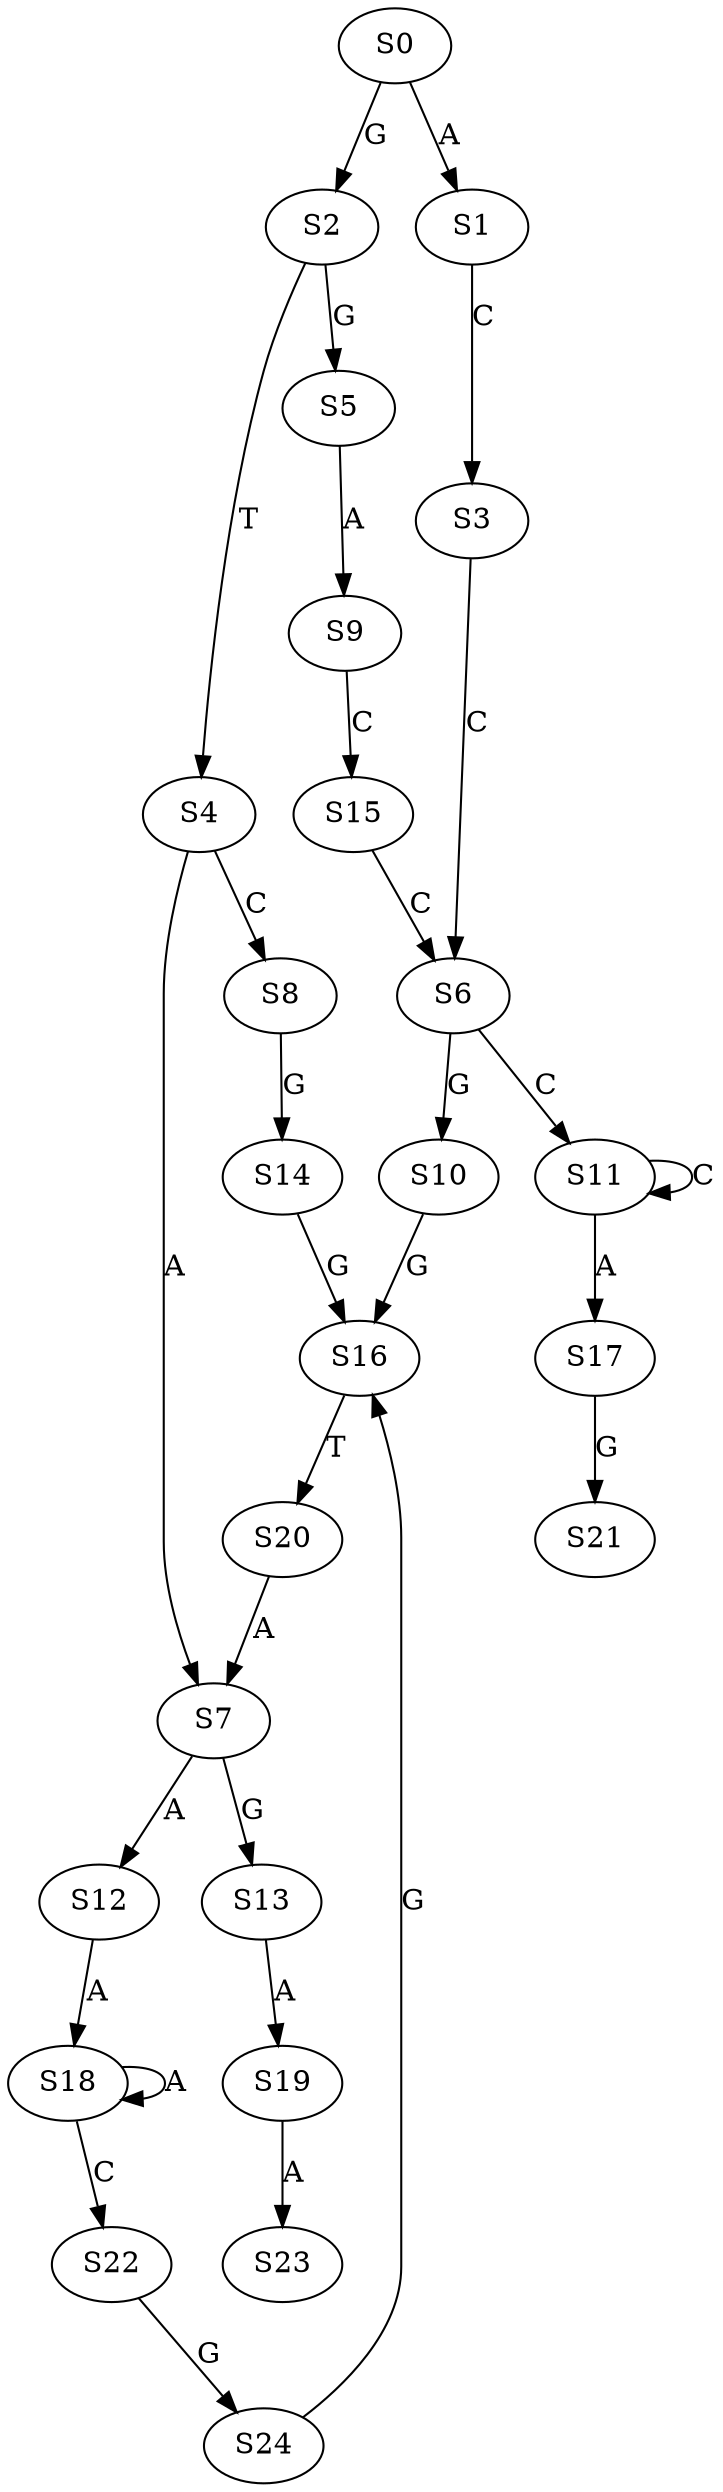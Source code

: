 strict digraph  {
	S0 -> S1 [ label = A ];
	S0 -> S2 [ label = G ];
	S1 -> S3 [ label = C ];
	S2 -> S4 [ label = T ];
	S2 -> S5 [ label = G ];
	S3 -> S6 [ label = C ];
	S4 -> S7 [ label = A ];
	S4 -> S8 [ label = C ];
	S5 -> S9 [ label = A ];
	S6 -> S10 [ label = G ];
	S6 -> S11 [ label = C ];
	S7 -> S12 [ label = A ];
	S7 -> S13 [ label = G ];
	S8 -> S14 [ label = G ];
	S9 -> S15 [ label = C ];
	S10 -> S16 [ label = G ];
	S11 -> S17 [ label = A ];
	S11 -> S11 [ label = C ];
	S12 -> S18 [ label = A ];
	S13 -> S19 [ label = A ];
	S14 -> S16 [ label = G ];
	S15 -> S6 [ label = C ];
	S16 -> S20 [ label = T ];
	S17 -> S21 [ label = G ];
	S18 -> S18 [ label = A ];
	S18 -> S22 [ label = C ];
	S19 -> S23 [ label = A ];
	S20 -> S7 [ label = A ];
	S22 -> S24 [ label = G ];
	S24 -> S16 [ label = G ];
}

